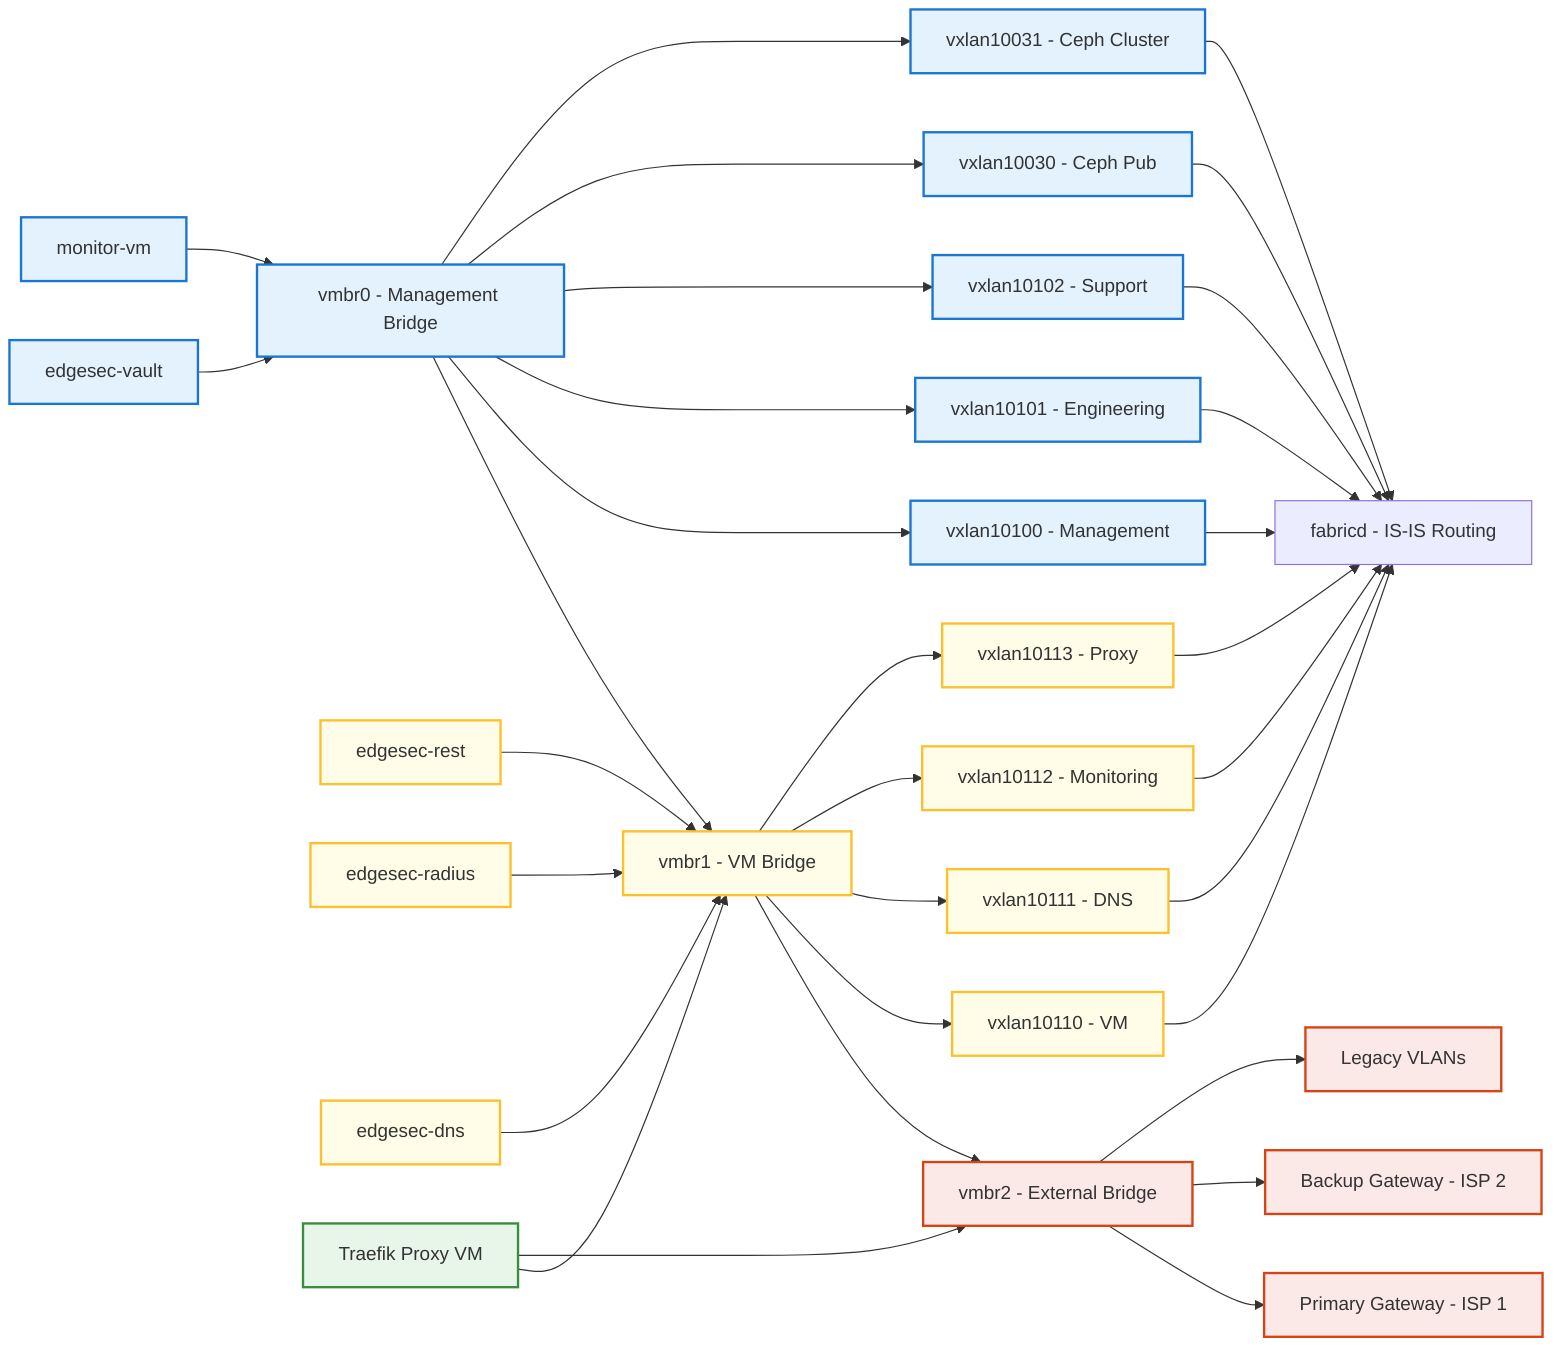 %% Proxmox Node - Edgesec Layout (Single Tenant, Color-Coded by Bridge)

graph LR

  %% Bridges (ordered left to right)
  MgmtBridge[vmbr0 - Management Bridge]
  VMBridge[vmbr1 - VM Bridge]
  ExtBridge[vmbr2 - External Bridge]

  %% Services
  VaultVM[edgesec-vault]
  MonitorVM[monitor-vm]
  RestVM[edgesec-rest]
  RadiusVM[edgesec-radius]
  DNSVM[edgesec-dns]
  ProxyVM[Traefik Proxy VM]

  %% Overlays
  VX10100[vxlan10100 - Management]
  VX10101[vxlan10101 - Engineering]
  VX10102[vxlan10102 - Support]
  VX10110[vxlan10110 - VM]
  VX10111[vxlan10111 - DNS]
  VX10112[vxlan10112 - Monitoring]
  VX10113[vxlan10113 - Proxy]
  VXCEPH1[vxlan10030 - Ceph Pub]
  VXCEPH2[vxlan10031 - Ceph Cluster]

  Gateway1[Primary Gateway - ISP 1]
  Gateway2[Backup Gateway - ISP 2]
  LegacyVLAN[Legacy VLANs]

  Fabricd[fabricd - IS-IS Routing]

  %% Explicit bridge ordering
  MgmtBridge --> VMBridge --> ExtBridge

  %% Service VMs to bridges
  VaultVM --> MgmtBridge
  MonitorVM --> MgmtBridge
  RestVM --> VMBridge
  RadiusVM --> VMBridge
  DNSVM --> VMBridge
  ProxyVM --> VMBridge
  ProxyVM --> ExtBridge

  %% VM Bridge overlays
  VMBridge --> VX10110
  VMBridge --> VX10111
  VMBridge --> VX10112
  VMBridge --> VX10113

  %% Management Bridge overlays
  MgmtBridge --> VX10100
  MgmtBridge --> VX10101
  MgmtBridge --> VX10102
  MgmtBridge --> VXCEPH1
  MgmtBridge --> VXCEPH2

  %% VXLANs to fabricd
  VX10100 --> Fabricd
  VX10101 --> Fabricd
  VX10102 --> Fabricd
  VX10110 --> Fabricd
  VX10111 --> Fabricd
  VX10112 --> Fabricd
  VX10113 --> Fabricd
  VXCEPH1 --> Fabricd
  VXCEPH2 --> Fabricd

  %% External Bridge to Gateways
  ExtBridge --> Gateway1
  ExtBridge --> Gateway2

  %% External Bridge to Legacy VLANs
  ExtBridge --> LegacyVLAN

  %% Custom bridge colors
  classDef mgmt fill:#e3f2fd,stroke:#1976d2,stroke-width:2px;
  classDef vm fill:#fffde7,stroke:#fbc02d,stroke-width:2px;
  classDef ext fill:#fbe9e7,stroke:#d84315,stroke-width:2px;
  classDef proxy fill:#e8f5e9,stroke:#388e3c,stroke-width:2px;

  class MgmtBridge,VaultVM,MonitorVM,VX10100,VX10101,VX10102,VXCEPH1,VXCEPH2 mgmt;
  class VMBridge,RestVM,RadiusVM,DNSVM,VX10110,VX10111,VX10112,VX10113 vm;
  class ExtBridge,Gateway1,Gateway2,LegacyVLAN ext;
  class ProxyVM proxy;